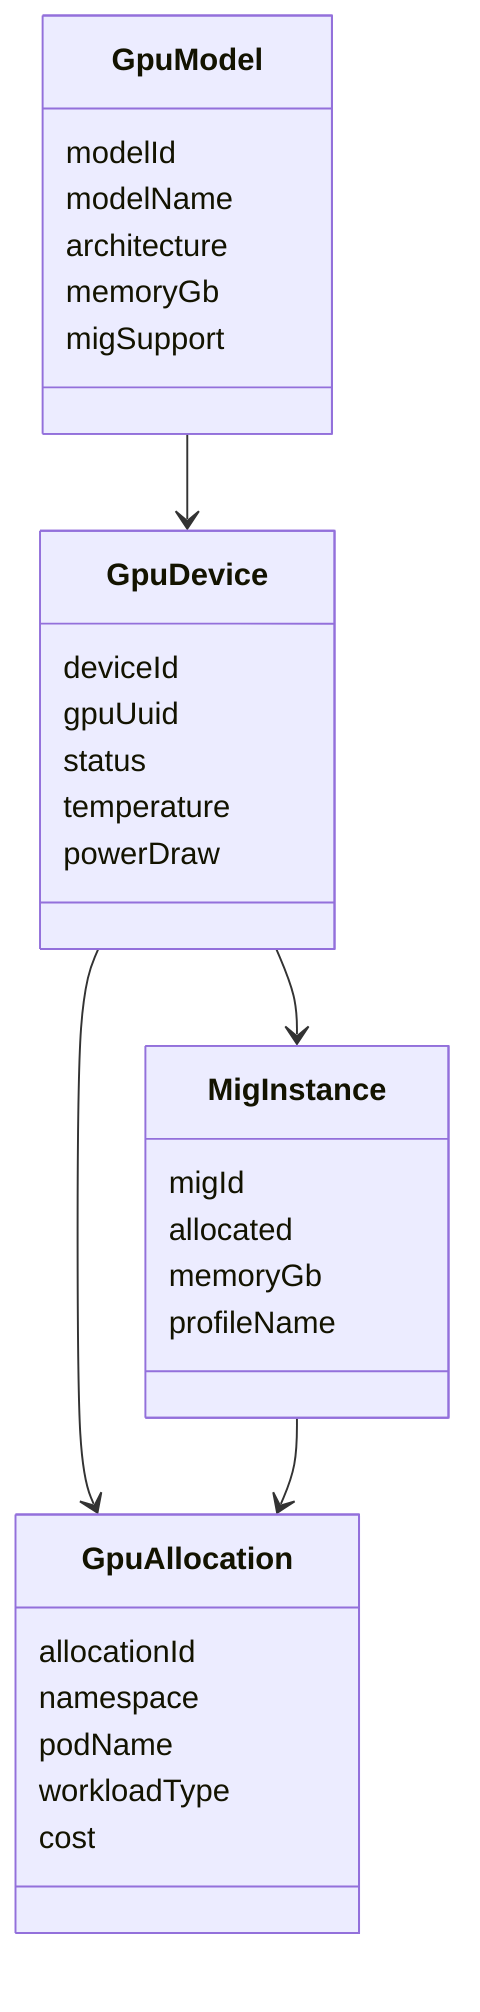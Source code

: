 classDiagram
    class GpuModel {
        modelId
        modelName
        architecture
        memoryGb
        migSupport
    }

    class GpuDevice {
        deviceId
        gpuUuid
        status
        temperature
        powerDraw
    }

    class MigInstance {
        migId
        allocated
        memoryGb
        profileName
    }

    class GpuAllocation {
        allocationId
        namespace
        podName
        workloadType
        cost
    }

    GpuModel --> GpuDevice
    GpuDevice --> MigInstance
    GpuDevice --> GpuAllocation
    MigInstance --> GpuAllocation